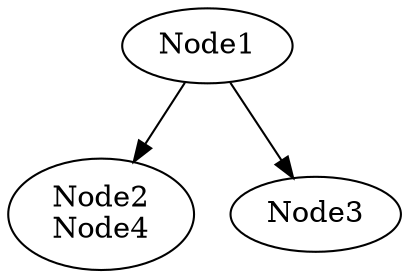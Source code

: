 // Node Graph
digraph {
	1 [label=Node1]
	2 [label="Node2
Node4"]
	3 [label=Node3]
	1 -> 2
	1 -> 3
}
